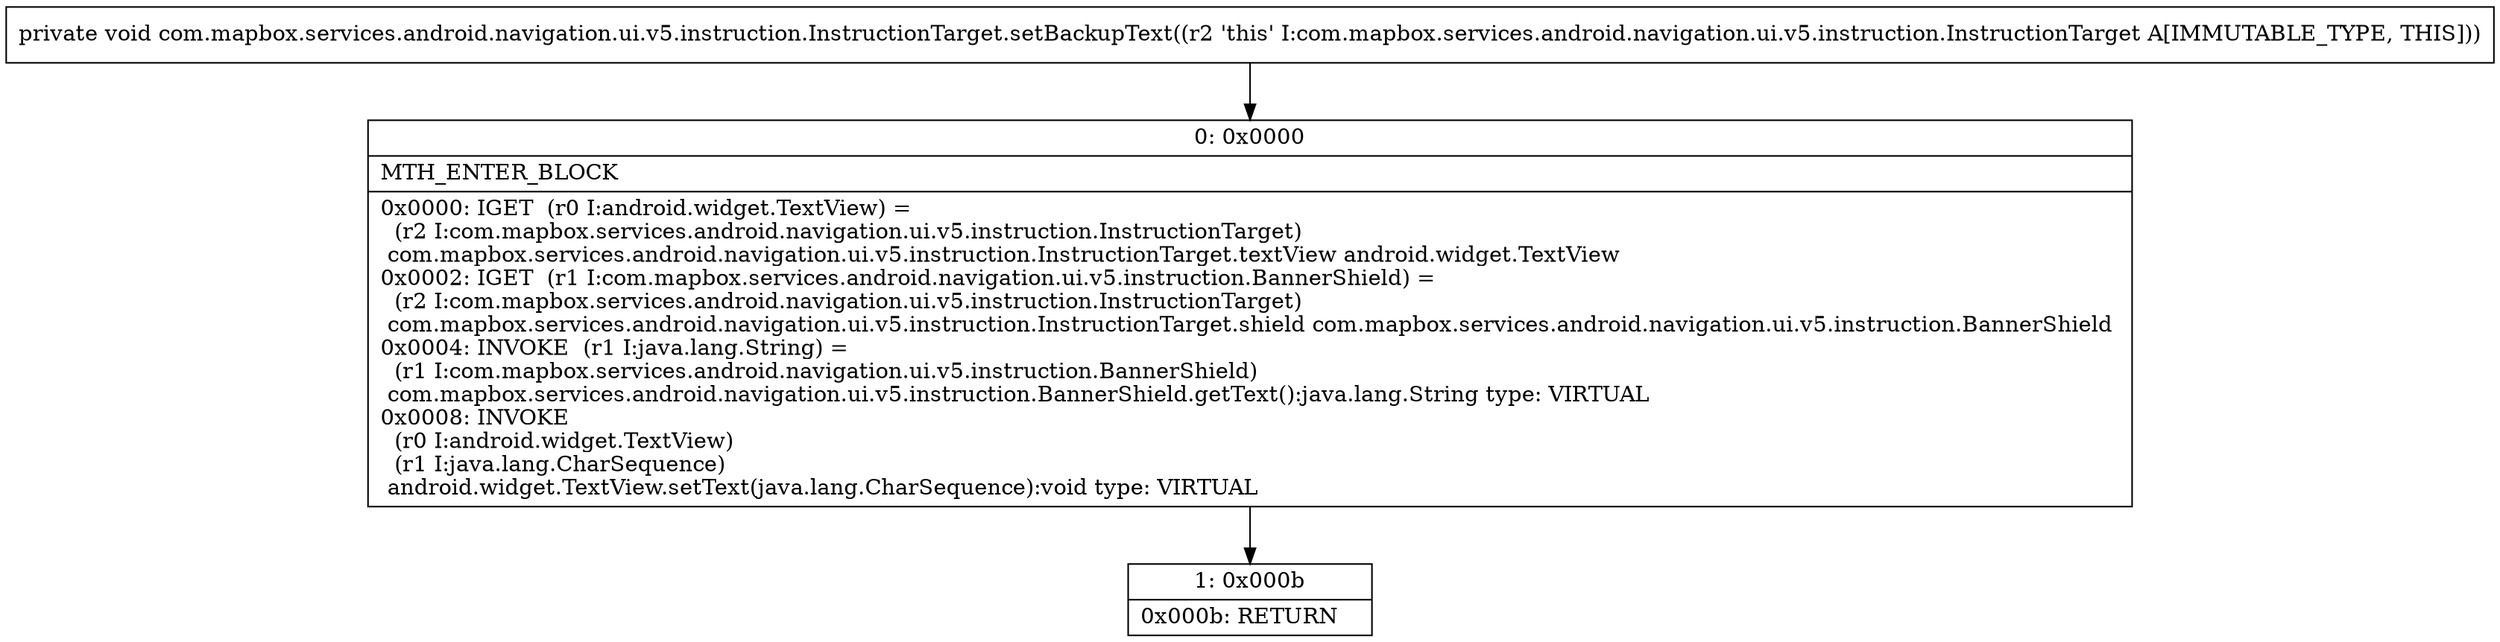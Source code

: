 digraph "CFG forcom.mapbox.services.android.navigation.ui.v5.instruction.InstructionTarget.setBackupText()V" {
Node_0 [shape=record,label="{0\:\ 0x0000|MTH_ENTER_BLOCK\l|0x0000: IGET  (r0 I:android.widget.TextView) = \l  (r2 I:com.mapbox.services.android.navigation.ui.v5.instruction.InstructionTarget)\l com.mapbox.services.android.navigation.ui.v5.instruction.InstructionTarget.textView android.widget.TextView \l0x0002: IGET  (r1 I:com.mapbox.services.android.navigation.ui.v5.instruction.BannerShield) = \l  (r2 I:com.mapbox.services.android.navigation.ui.v5.instruction.InstructionTarget)\l com.mapbox.services.android.navigation.ui.v5.instruction.InstructionTarget.shield com.mapbox.services.android.navigation.ui.v5.instruction.BannerShield \l0x0004: INVOKE  (r1 I:java.lang.String) = \l  (r1 I:com.mapbox.services.android.navigation.ui.v5.instruction.BannerShield)\l com.mapbox.services.android.navigation.ui.v5.instruction.BannerShield.getText():java.lang.String type: VIRTUAL \l0x0008: INVOKE  \l  (r0 I:android.widget.TextView)\l  (r1 I:java.lang.CharSequence)\l android.widget.TextView.setText(java.lang.CharSequence):void type: VIRTUAL \l}"];
Node_1 [shape=record,label="{1\:\ 0x000b|0x000b: RETURN   \l}"];
MethodNode[shape=record,label="{private void com.mapbox.services.android.navigation.ui.v5.instruction.InstructionTarget.setBackupText((r2 'this' I:com.mapbox.services.android.navigation.ui.v5.instruction.InstructionTarget A[IMMUTABLE_TYPE, THIS])) }"];
MethodNode -> Node_0;
Node_0 -> Node_1;
}

